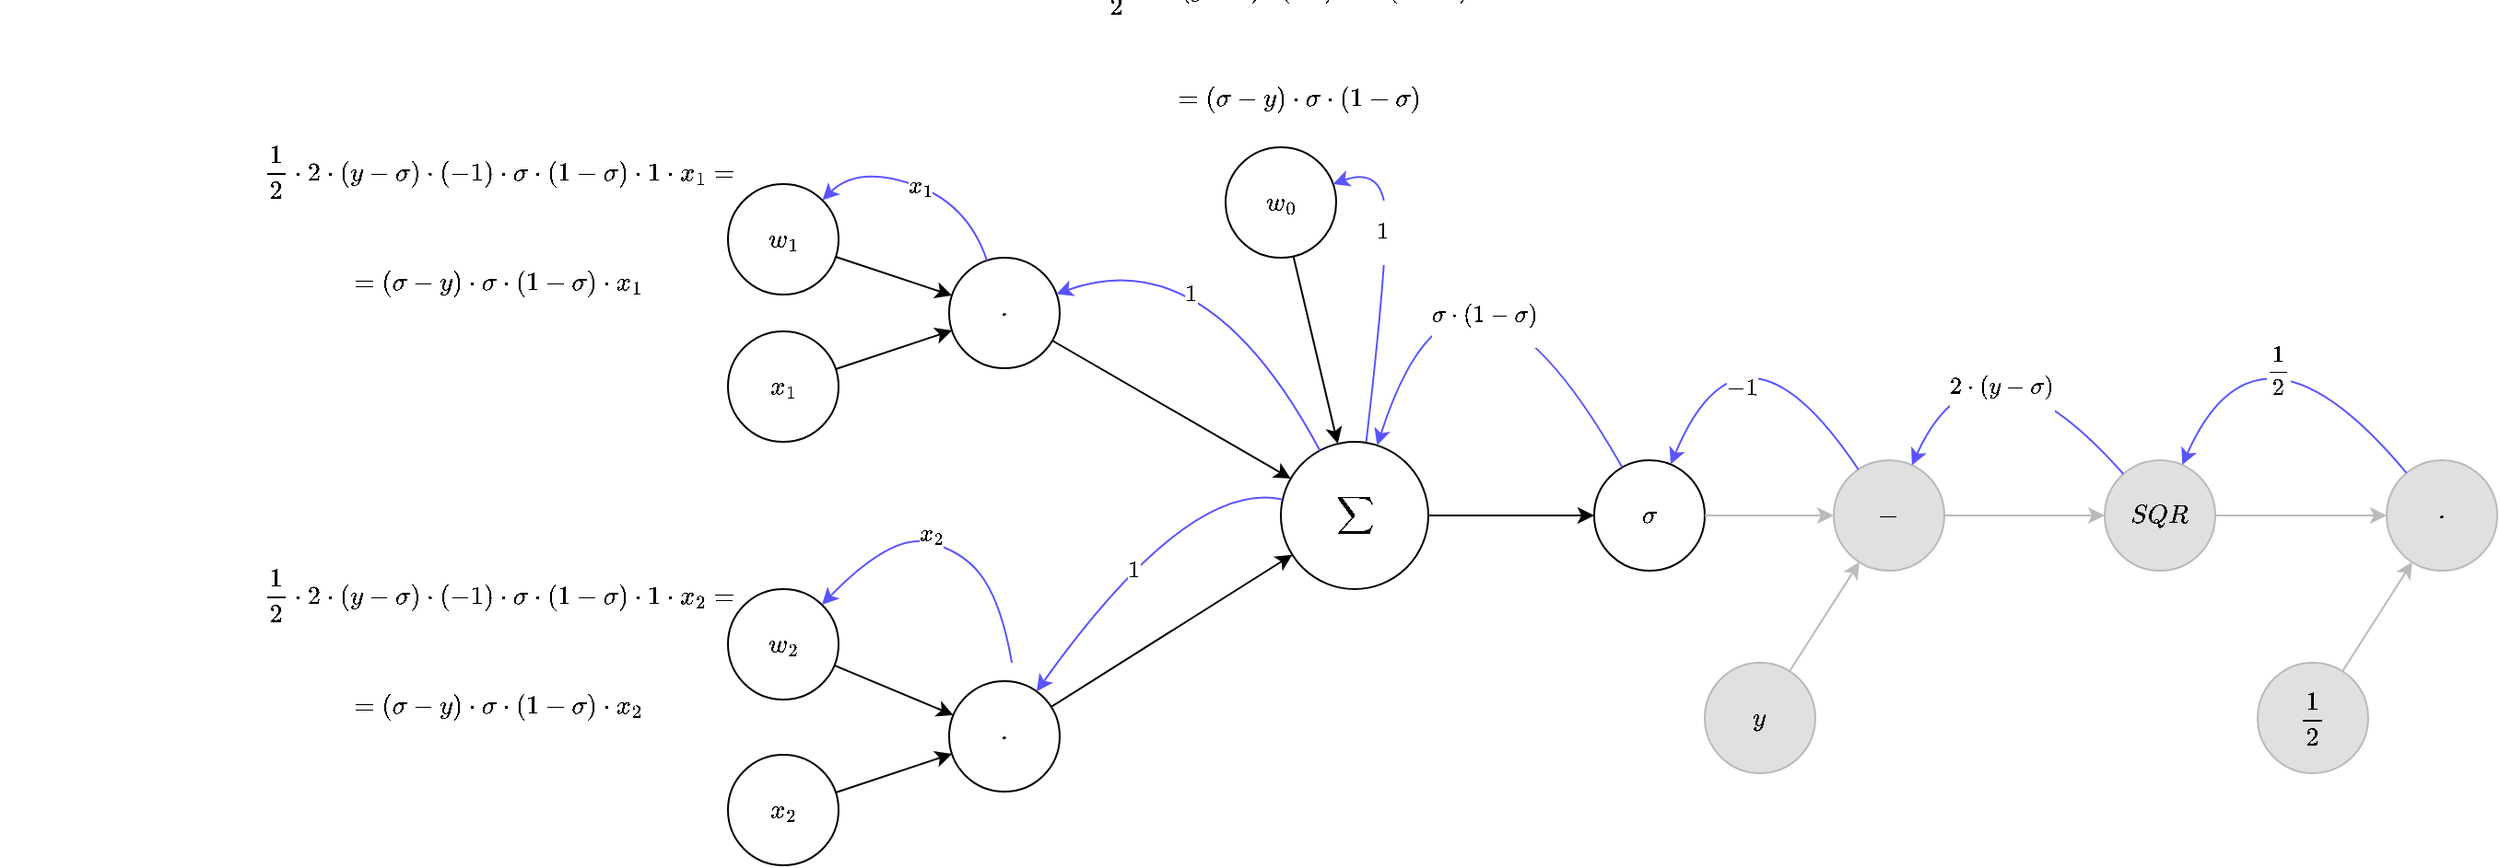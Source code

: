 <mxfile version="24.2.3" type="github">
  <diagram id="C5RBs43oDa-KdzZeNtuy" name="Page-1">
    <mxGraphModel dx="1780" dy="769" grid="1" gridSize="10" guides="1" tooltips="1" connect="1" arrows="1" fold="1" page="1" pageScale="1" pageWidth="827" pageHeight="1169" math="1" shadow="0">
      <root>
        <mxCell id="WIyWlLk6GJQsqaUBKTNV-0" />
        <mxCell id="WIyWlLk6GJQsqaUBKTNV-1" parent="WIyWlLk6GJQsqaUBKTNV-0" />
        <mxCell id="ko89oXRe9S6pSw9EBMv3-0" value="&lt;span style=&quot;color: rgb(0, 0, 0); font-family: Helvetica; font-size: 12px; font-style: normal; font-variant-ligatures: normal; font-variant-caps: normal; font-weight: 400; letter-spacing: normal; orphans: 2; text-align: center; text-indent: 0px; text-transform: none; widows: 2; word-spacing: 0px; -webkit-text-stroke-width: 0px; white-space: normal; background-color: rgb(251, 251, 251); text-decoration-thickness: initial; text-decoration-style: initial; text-decoration-color: initial; display: inline !important; float: none;&quot;&gt;$$w_1$$&lt;/span&gt;" style="ellipse;whiteSpace=wrap;html=1;aspect=fixed;" vertex="1" parent="WIyWlLk6GJQsqaUBKTNV-1">
          <mxGeometry x="645" y="210" width="60" height="60" as="geometry" />
        </mxCell>
        <mxCell id="ko89oXRe9S6pSw9EBMv3-2" value="&lt;span style=&quot;color: rgb(0, 0, 0); font-family: Helvetica; font-size: 12px; font-style: normal; font-variant-ligatures: normal; font-variant-caps: normal; font-weight: 400; letter-spacing: normal; orphans: 2; text-align: center; text-indent: 0px; text-transform: none; widows: 2; word-spacing: 0px; -webkit-text-stroke-width: 0px; white-space: normal; background-color: rgb(251, 251, 251); text-decoration-thickness: initial; text-decoration-style: initial; text-decoration-color: initial; display: inline !important; float: none;&quot;&gt;$$w_2$$&lt;/span&gt;" style="ellipse;whiteSpace=wrap;html=1;aspect=fixed;" vertex="1" parent="WIyWlLk6GJQsqaUBKTNV-1">
          <mxGeometry x="645" y="430" width="60" height="60" as="geometry" />
        </mxCell>
        <mxCell id="ko89oXRe9S6pSw9EBMv3-3" value="$$\cdot$$" style="ellipse;whiteSpace=wrap;html=1;aspect=fixed;" vertex="1" parent="WIyWlLk6GJQsqaUBKTNV-1">
          <mxGeometry x="765" y="250" width="60" height="60" as="geometry" />
        </mxCell>
        <mxCell id="ko89oXRe9S6pSw9EBMv3-4" value="$$\cdot$$" style="ellipse;whiteSpace=wrap;html=1;aspect=fixed;" vertex="1" parent="WIyWlLk6GJQsqaUBKTNV-1">
          <mxGeometry x="765" y="480" width="60" height="60" as="geometry" />
        </mxCell>
        <mxCell id="ko89oXRe9S6pSw9EBMv3-5" value="$$x_1$$" style="ellipse;whiteSpace=wrap;html=1;aspect=fixed;" vertex="1" parent="WIyWlLk6GJQsqaUBKTNV-1">
          <mxGeometry x="645" y="290" width="60" height="60" as="geometry" />
        </mxCell>
        <mxCell id="ko89oXRe9S6pSw9EBMv3-6" value="$$x_2$$" style="ellipse;whiteSpace=wrap;html=1;aspect=fixed;" vertex="1" parent="WIyWlLk6GJQsqaUBKTNV-1">
          <mxGeometry x="645" y="520" width="60" height="60" as="geometry" />
        </mxCell>
        <mxCell id="ko89oXRe9S6pSw9EBMv3-8" value="" style="endArrow=classic;html=1;rounded=0;" edge="1" parent="WIyWlLk6GJQsqaUBKTNV-1" source="ko89oXRe9S6pSw9EBMv3-0" target="ko89oXRe9S6pSw9EBMv3-3">
          <mxGeometry width="50" height="50" relative="1" as="geometry">
            <mxPoint x="945" y="430" as="sourcePoint" />
            <mxPoint x="995" y="380" as="targetPoint" />
          </mxGeometry>
        </mxCell>
        <mxCell id="ko89oXRe9S6pSw9EBMv3-9" value="" style="endArrow=classic;html=1;rounded=0;" edge="1" parent="WIyWlLk6GJQsqaUBKTNV-1" source="ko89oXRe9S6pSw9EBMv3-5" target="ko89oXRe9S6pSw9EBMv3-3">
          <mxGeometry width="50" height="50" relative="1" as="geometry">
            <mxPoint x="945" y="430" as="sourcePoint" />
            <mxPoint x="995" y="380" as="targetPoint" />
          </mxGeometry>
        </mxCell>
        <mxCell id="ko89oXRe9S6pSw9EBMv3-10" value="" style="endArrow=classic;html=1;rounded=0;" edge="1" parent="WIyWlLk6GJQsqaUBKTNV-1" source="ko89oXRe9S6pSw9EBMv3-2" target="ko89oXRe9S6pSw9EBMv3-4">
          <mxGeometry width="50" height="50" relative="1" as="geometry">
            <mxPoint x="945" y="430" as="sourcePoint" />
            <mxPoint x="995" y="380" as="targetPoint" />
          </mxGeometry>
        </mxCell>
        <mxCell id="ko89oXRe9S6pSw9EBMv3-11" value="" style="endArrow=classic;html=1;rounded=0;" edge="1" parent="WIyWlLk6GJQsqaUBKTNV-1" source="ko89oXRe9S6pSw9EBMv3-6" target="ko89oXRe9S6pSw9EBMv3-4">
          <mxGeometry width="50" height="50" relative="1" as="geometry">
            <mxPoint x="945" y="430" as="sourcePoint" />
            <mxPoint x="995" y="380" as="targetPoint" />
          </mxGeometry>
        </mxCell>
        <mxCell id="ko89oXRe9S6pSw9EBMv3-12" value="$$\sum$$" style="ellipse;whiteSpace=wrap;html=1;aspect=fixed;" vertex="1" parent="WIyWlLk6GJQsqaUBKTNV-1">
          <mxGeometry x="945" y="350" width="80" height="80" as="geometry" />
        </mxCell>
        <mxCell id="ko89oXRe9S6pSw9EBMv3-13" value="" style="endArrow=classic;html=1;rounded=0;" edge="1" parent="WIyWlLk6GJQsqaUBKTNV-1" source="ko89oXRe9S6pSw9EBMv3-3" target="ko89oXRe9S6pSw9EBMv3-12">
          <mxGeometry width="50" height="50" relative="1" as="geometry">
            <mxPoint x="1015" y="430" as="sourcePoint" />
            <mxPoint x="1065" y="380" as="targetPoint" />
          </mxGeometry>
        </mxCell>
        <mxCell id="ko89oXRe9S6pSw9EBMv3-14" value="" style="endArrow=classic;html=1;rounded=0;" edge="1" parent="WIyWlLk6GJQsqaUBKTNV-1" source="ko89oXRe9S6pSw9EBMv3-4" target="ko89oXRe9S6pSw9EBMv3-12">
          <mxGeometry width="50" height="50" relative="1" as="geometry">
            <mxPoint x="881" y="311" as="sourcePoint" />
            <mxPoint x="976" y="377" as="targetPoint" />
          </mxGeometry>
        </mxCell>
        <mxCell id="ko89oXRe9S6pSw9EBMv3-16" value="$$\sigma$$" style="ellipse;whiteSpace=wrap;html=1;aspect=fixed;" vertex="1" parent="WIyWlLk6GJQsqaUBKTNV-1">
          <mxGeometry x="1115" y="360" width="60" height="60" as="geometry" />
        </mxCell>
        <mxCell id="ko89oXRe9S6pSw9EBMv3-17" value="" style="endArrow=classic;html=1;rounded=0;" edge="1" parent="WIyWlLk6GJQsqaUBKTNV-1" source="ko89oXRe9S6pSw9EBMv3-12" target="ko89oXRe9S6pSw9EBMv3-16">
          <mxGeometry width="50" height="50" relative="1" as="geometry">
            <mxPoint x="1015" y="430" as="sourcePoint" />
            <mxPoint x="1065" y="380" as="targetPoint" />
          </mxGeometry>
        </mxCell>
        <mxCell id="ko89oXRe9S6pSw9EBMv3-18" value="$$-$$" style="ellipse;whiteSpace=wrap;html=1;aspect=fixed;fillColor=#E0E0E0;strokeColor=#BABABA;" vertex="1" parent="WIyWlLk6GJQsqaUBKTNV-1">
          <mxGeometry x="1245" y="360" width="60" height="60" as="geometry" />
        </mxCell>
        <mxCell id="ko89oXRe9S6pSw9EBMv3-19" value="" style="endArrow=classic;html=1;rounded=0;strokeColor=#BABABA;" edge="1" parent="WIyWlLk6GJQsqaUBKTNV-1" source="ko89oXRe9S6pSw9EBMv3-16" target="ko89oXRe9S6pSw9EBMv3-18">
          <mxGeometry width="50" height="50" relative="1" as="geometry">
            <mxPoint x="1015" y="430" as="sourcePoint" />
            <mxPoint x="1065" y="380" as="targetPoint" />
          </mxGeometry>
        </mxCell>
        <mxCell id="ko89oXRe9S6pSw9EBMv3-20" value="$$SQR$$" style="ellipse;whiteSpace=wrap;html=1;aspect=fixed;fillColor=#E0E0E0;strokeColor=#BABABA;" vertex="1" parent="WIyWlLk6GJQsqaUBKTNV-1">
          <mxGeometry x="1392" y="360" width="60" height="60" as="geometry" />
        </mxCell>
        <mxCell id="ko89oXRe9S6pSw9EBMv3-21" value="" style="endArrow=classic;html=1;rounded=0;strokeColor=#BABABA;" edge="1" parent="WIyWlLk6GJQsqaUBKTNV-1" source="ko89oXRe9S6pSw9EBMv3-18" target="ko89oXRe9S6pSw9EBMv3-20">
          <mxGeometry width="50" height="50" relative="1" as="geometry">
            <mxPoint x="1015" y="430" as="sourcePoint" />
            <mxPoint x="1065" y="380" as="targetPoint" />
          </mxGeometry>
        </mxCell>
        <mxCell id="ko89oXRe9S6pSw9EBMv3-23" value="&lt;span style=&quot;color: rgb(0, 0, 0); font-family: Helvetica; font-size: 12px; font-style: normal; font-variant-ligatures: normal; font-variant-caps: normal; font-weight: 400; letter-spacing: normal; orphans: 2; text-align: center; text-indent: 0px; text-transform: none; widows: 2; word-spacing: 0px; -webkit-text-stroke-width: 0px; white-space: normal; background-color: rgb(251, 251, 251); text-decoration-thickness: initial; text-decoration-style: initial; text-decoration-color: initial; display: inline !important; float: none;&quot;&gt;$$w_0$$&lt;/span&gt;" style="ellipse;whiteSpace=wrap;html=1;aspect=fixed;" vertex="1" parent="WIyWlLk6GJQsqaUBKTNV-1">
          <mxGeometry x="915" y="190" width="60" height="60" as="geometry" />
        </mxCell>
        <mxCell id="ko89oXRe9S6pSw9EBMv3-24" value="" style="endArrow=classic;html=1;rounded=0;" edge="1" parent="WIyWlLk6GJQsqaUBKTNV-1" source="ko89oXRe9S6pSw9EBMv3-23" target="ko89oXRe9S6pSw9EBMv3-12">
          <mxGeometry width="50" height="50" relative="1" as="geometry">
            <mxPoint x="1015" y="330" as="sourcePoint" />
            <mxPoint x="1065" y="280" as="targetPoint" />
          </mxGeometry>
        </mxCell>
        <mxCell id="ko89oXRe9S6pSw9EBMv3-26" value="$$\cdot$$" style="ellipse;whiteSpace=wrap;html=1;aspect=fixed;fillColor=#E0E0E0;strokeColor=#BABABA;" vertex="1" parent="WIyWlLk6GJQsqaUBKTNV-1">
          <mxGeometry x="1545" y="360" width="60" height="60" as="geometry" />
        </mxCell>
        <mxCell id="ko89oXRe9S6pSw9EBMv3-27" value="$$\dfrac{1}{2}$$" style="ellipse;whiteSpace=wrap;html=1;aspect=fixed;fillColor=#E0E0E0;strokeColor=#BABABA;" vertex="1" parent="WIyWlLk6GJQsqaUBKTNV-1">
          <mxGeometry x="1475" y="470" width="60" height="60" as="geometry" />
        </mxCell>
        <mxCell id="ko89oXRe9S6pSw9EBMv3-28" value="" style="endArrow=classic;html=1;rounded=0;strokeColor=#BABABA;" edge="1" parent="WIyWlLk6GJQsqaUBKTNV-1" source="ko89oXRe9S6pSw9EBMv3-27" target="ko89oXRe9S6pSw9EBMv3-26">
          <mxGeometry width="50" height="50" relative="1" as="geometry">
            <mxPoint x="1115" y="510" as="sourcePoint" />
            <mxPoint x="1065" y="380" as="targetPoint" />
          </mxGeometry>
        </mxCell>
        <mxCell id="ko89oXRe9S6pSw9EBMv3-29" value="" style="endArrow=classic;html=1;rounded=0;strokeColor=#BABABA;" edge="1" parent="WIyWlLk6GJQsqaUBKTNV-1" source="ko89oXRe9S6pSw9EBMv3-20" target="ko89oXRe9S6pSw9EBMv3-26">
          <mxGeometry width="50" height="50" relative="1" as="geometry">
            <mxPoint x="1015" y="430" as="sourcePoint" />
            <mxPoint x="1065" y="380" as="targetPoint" />
          </mxGeometry>
        </mxCell>
        <mxCell id="ko89oXRe9S6pSw9EBMv3-31" value="$$y$$" style="ellipse;whiteSpace=wrap;html=1;aspect=fixed;fillColor=#E0E0E0;strokeColor=#BABABA;" vertex="1" parent="WIyWlLk6GJQsqaUBKTNV-1">
          <mxGeometry x="1175" y="470" width="60" height="60" as="geometry" />
        </mxCell>
        <mxCell id="ko89oXRe9S6pSw9EBMv3-32" value="" style="endArrow=classic;html=1;rounded=0;strokeColor=#BABABA;" edge="1" parent="WIyWlLk6GJQsqaUBKTNV-1" source="ko89oXRe9S6pSw9EBMv3-31" target="ko89oXRe9S6pSw9EBMv3-18">
          <mxGeometry width="50" height="50" relative="1" as="geometry">
            <mxPoint x="1195" y="430" as="sourcePoint" />
            <mxPoint x="1245" y="380" as="targetPoint" />
          </mxGeometry>
        </mxCell>
        <mxCell id="ko89oXRe9S6pSw9EBMv3-48" value="" style="curved=1;endArrow=classic;html=1;rounded=0;strokeColor=#5A54FF;" edge="1" parent="WIyWlLk6GJQsqaUBKTNV-1" source="ko89oXRe9S6pSw9EBMv3-26" target="ko89oXRe9S6pSw9EBMv3-20">
          <mxGeometry width="50" height="50" relative="1" as="geometry">
            <mxPoint x="1397.0" y="320.0" as="sourcePoint" />
            <mxPoint x="1317.0" y="320.0" as="targetPoint" />
            <Array as="points">
              <mxPoint x="1475" y="270" />
            </Array>
          </mxGeometry>
        </mxCell>
        <mxCell id="ko89oXRe9S6pSw9EBMv3-54" value="$$\dfrac{1}{2}$$" style="edgeLabel;html=1;align=center;verticalAlign=middle;resizable=0;points=[];strokeColor=#4DA0FF;" vertex="1" connectable="0" parent="ko89oXRe9S6pSw9EBMv3-48">
          <mxGeometry x="0.318" y="12" relative="1" as="geometry">
            <mxPoint x="9" y="14" as="offset" />
          </mxGeometry>
        </mxCell>
        <mxCell id="ko89oXRe9S6pSw9EBMv3-49" value="" style="curved=1;endArrow=classic;html=1;rounded=0;strokeColor=#5A54FF;" edge="1" parent="WIyWlLk6GJQsqaUBKTNV-1" source="ko89oXRe9S6pSw9EBMv3-20" target="ko89oXRe9S6pSw9EBMv3-18">
          <mxGeometry width="50" height="50" relative="1" as="geometry">
            <mxPoint x="1296.6" y="320.0" as="sourcePoint" />
            <mxPoint x="1216.6" y="320.0" as="targetPoint" />
            <Array as="points">
              <mxPoint x="1325" y="280" />
            </Array>
          </mxGeometry>
        </mxCell>
        <mxCell id="ko89oXRe9S6pSw9EBMv3-55" value="$$2 \cdot (y-\sigma)$$" style="edgeLabel;html=1;align=center;verticalAlign=middle;resizable=0;points=[];" vertex="1" connectable="0" parent="ko89oXRe9S6pSw9EBMv3-49">
          <mxGeometry x="0.341" y="16" relative="1" as="geometry">
            <mxPoint x="5" y="13" as="offset" />
          </mxGeometry>
        </mxCell>
        <mxCell id="ko89oXRe9S6pSw9EBMv3-50" value="" style="curved=1;endArrow=classic;html=1;rounded=0;strokeColor=#5A54FF;" edge="1" parent="WIyWlLk6GJQsqaUBKTNV-1" source="ko89oXRe9S6pSw9EBMv3-18" target="ko89oXRe9S6pSw9EBMv3-16">
          <mxGeometry width="50" height="50" relative="1" as="geometry">
            <mxPoint x="1193.706" y="320.0" as="sourcePoint" />
            <mxPoint x="1103.118" y="320.0" as="targetPoint" />
            <Array as="points">
              <mxPoint x="1195" y="270" />
            </Array>
          </mxGeometry>
        </mxCell>
        <mxCell id="ko89oXRe9S6pSw9EBMv3-56" value="$$-1$$" style="edgeLabel;html=1;align=center;verticalAlign=middle;resizable=0;points=[];" vertex="1" connectable="0" parent="ko89oXRe9S6pSw9EBMv3-50">
          <mxGeometry x="0.431" y="14" relative="1" as="geometry">
            <mxPoint x="2" y="9" as="offset" />
          </mxGeometry>
        </mxCell>
        <mxCell id="ko89oXRe9S6pSw9EBMv3-51" value="" style="curved=1;endArrow=classic;html=1;rounded=0;strokeColor=#5A54FF;" edge="1" parent="WIyWlLk6GJQsqaUBKTNV-1" source="ko89oXRe9S6pSw9EBMv3-16" target="ko89oXRe9S6pSw9EBMv3-12">
          <mxGeometry width="50" height="50" relative="1" as="geometry">
            <mxPoint x="1088.76" y="320.0" as="sourcePoint" />
            <mxPoint x="992.909" y="305.0" as="targetPoint" />
            <Array as="points">
              <mxPoint x="1043" y="210" />
            </Array>
          </mxGeometry>
        </mxCell>
        <mxCell id="ko89oXRe9S6pSw9EBMv3-57" value="$$\sigma \cdot (1-\sigma)$$" style="edgeLabel;html=1;align=center;verticalAlign=middle;resizable=0;points=[];" vertex="1" connectable="0" parent="ko89oXRe9S6pSw9EBMv3-51">
          <mxGeometry x="0.446" y="18" relative="1" as="geometry">
            <mxPoint x="13" y="9" as="offset" />
          </mxGeometry>
        </mxCell>
        <mxCell id="ko89oXRe9S6pSw9EBMv3-52" value="" style="curved=1;endArrow=classic;html=1;rounded=0;strokeColor=#5A54FF;" edge="1" parent="WIyWlLk6GJQsqaUBKTNV-1" source="ko89oXRe9S6pSw9EBMv3-12" target="ko89oXRe9S6pSw9EBMv3-3">
          <mxGeometry width="50" height="50" relative="1" as="geometry">
            <mxPoint x="970" y="305.0" as="sourcePoint" />
            <mxPoint x="825" y="229.091" as="targetPoint" />
            <Array as="points">
              <mxPoint x="905" y="240" />
            </Array>
          </mxGeometry>
        </mxCell>
        <mxCell id="ko89oXRe9S6pSw9EBMv3-58" value="$$1$$" style="edgeLabel;html=1;align=center;verticalAlign=middle;resizable=0;points=[];" vertex="1" connectable="0" parent="ko89oXRe9S6pSw9EBMv3-52">
          <mxGeometry x="0.283" y="9" relative="1" as="geometry">
            <mxPoint x="-4" y="18" as="offset" />
          </mxGeometry>
        </mxCell>
        <mxCell id="ko89oXRe9S6pSw9EBMv3-53" value="" style="curved=1;endArrow=classic;html=1;rounded=0;strokeColor=#5A54FF;" edge="1" parent="WIyWlLk6GJQsqaUBKTNV-1" source="ko89oXRe9S6pSw9EBMv3-12" target="ko89oXRe9S6pSw9EBMv3-4">
          <mxGeometry width="50" height="50" relative="1" as="geometry">
            <mxPoint x="970" y="305.0" as="sourcePoint" />
            <mxPoint x="804.231" y="430.0" as="targetPoint" />
            <Array as="points">
              <mxPoint x="895" y="370" />
            </Array>
          </mxGeometry>
        </mxCell>
        <mxCell id="ko89oXRe9S6pSw9EBMv3-61" value="$$1$$" style="edgeLabel;html=1;align=center;verticalAlign=middle;resizable=0;points=[];" vertex="1" connectable="0" parent="ko89oXRe9S6pSw9EBMv3-53">
          <mxGeometry x="0.265" y="4" relative="1" as="geometry">
            <mxPoint x="8" y="-10" as="offset" />
          </mxGeometry>
        </mxCell>
        <mxCell id="ko89oXRe9S6pSw9EBMv3-59" value="" style="curved=1;endArrow=classic;html=1;rounded=0;strokeColor=#5A54FF;" edge="1" parent="WIyWlLk6GJQsqaUBKTNV-1" source="ko89oXRe9S6pSw9EBMv3-3" target="ko89oXRe9S6pSw9EBMv3-0">
          <mxGeometry width="50" height="50" relative="1" as="geometry">
            <mxPoint x="795" y="210" as="sourcePoint" />
            <mxPoint x="845" y="140" as="targetPoint" />
            <Array as="points">
              <mxPoint x="775" y="220" />
              <mxPoint x="715" y="200" />
            </Array>
          </mxGeometry>
        </mxCell>
        <mxCell id="ko89oXRe9S6pSw9EBMv3-60" value="$$x_1$$" style="edgeLabel;html=1;align=center;verticalAlign=middle;resizable=0;points=[];" vertex="1" connectable="0" parent="ko89oXRe9S6pSw9EBMv3-59">
          <mxGeometry x="-0.041" y="7" relative="1" as="geometry">
            <mxPoint y="-8" as="offset" />
          </mxGeometry>
        </mxCell>
        <mxCell id="ko89oXRe9S6pSw9EBMv3-62" value="" style="curved=1;endArrow=classic;html=1;rounded=0;strokeColor=#5A54FF;" edge="1" parent="WIyWlLk6GJQsqaUBKTNV-1" target="ko89oXRe9S6pSw9EBMv3-2">
          <mxGeometry width="50" height="50" relative="1" as="geometry">
            <mxPoint x="799.036" y="469.999" as="sourcePoint" />
            <mxPoint x="705.003" y="428.407" as="targetPoint" />
            <Array as="points">
              <mxPoint x="793.79" y="439.62" />
              <mxPoint x="773.79" y="409.62" />
              <mxPoint x="733.79" y="399.62" />
            </Array>
          </mxGeometry>
        </mxCell>
        <mxCell id="ko89oXRe9S6pSw9EBMv3-63" value="$$x_2$$" style="edgeLabel;html=1;align=center;verticalAlign=middle;resizable=0;points=[];" vertex="1" connectable="0" parent="ko89oXRe9S6pSw9EBMv3-62">
          <mxGeometry x="0.305" y="16" relative="1" as="geometry">
            <mxPoint x="23" y="-16" as="offset" />
          </mxGeometry>
        </mxCell>
        <mxCell id="ko89oXRe9S6pSw9EBMv3-65" value="" style="curved=1;endArrow=classic;html=1;rounded=0;strokeColor=#5A54FF;" edge="1" parent="WIyWlLk6GJQsqaUBKTNV-1" target="ko89oXRe9S6pSw9EBMv3-23">
          <mxGeometry width="50" height="50" relative="1" as="geometry">
            <mxPoint x="991.322" y="350.003" as="sourcePoint" />
            <mxPoint x="975.004" y="209.443" as="targetPoint" />
            <Array as="points">
              <mxPoint x="1001.83" y="259.75" />
              <mxPoint x="1001.83" y="199.75" />
            </Array>
          </mxGeometry>
        </mxCell>
        <mxCell id="ko89oXRe9S6pSw9EBMv3-67" value="$$1$$" style="edgeLabel;html=1;align=center;verticalAlign=middle;resizable=0;points=[];" vertex="1" connectable="0" parent="ko89oXRe9S6pSw9EBMv3-65">
          <mxGeometry x="0.25" y="9" relative="1" as="geometry">
            <mxPoint x="7" y="-2" as="offset" />
          </mxGeometry>
        </mxCell>
        <mxCell id="ko89oXRe9S6pSw9EBMv3-71" value="$$\dfrac{1}{2} \cdot 2 \cdot (y-\sigma) \cdot (-1) \cdot \sigma \cdot (1-\sigma) \cdot 1 \cdot&amp;nbsp; x_1=$$&lt;br&gt;$$=(\sigma - y) \cdot \sigma \cdot (1 - \sigma) \cdot x_1$$" style="text;html=1;align=center;verticalAlign=middle;resizable=0;points=[];autosize=1;strokeColor=none;fillColor=none;" vertex="1" parent="WIyWlLk6GJQsqaUBKTNV-1">
          <mxGeometry x="250" y="210" width="540" height="40" as="geometry" />
        </mxCell>
        <mxCell id="ko89oXRe9S6pSw9EBMv3-72" value="$$\dfrac{1}{2} \cdot 2 \cdot (y-\sigma) \cdot (-1) \cdot \sigma \cdot (1-\sigma) \cdot 1 \cdot&amp;nbsp; x_2=$$&lt;br&gt;$$=(\sigma - y) \cdot \sigma \cdot (1 - \sigma) \cdot x_2$$" style="text;html=1;align=center;verticalAlign=middle;resizable=0;points=[];autosize=1;strokeColor=none;fillColor=none;" vertex="1" parent="WIyWlLk6GJQsqaUBKTNV-1">
          <mxGeometry x="250" y="440" width="540" height="40" as="geometry" />
        </mxCell>
        <mxCell id="ko89oXRe9S6pSw9EBMv3-73" value="$$\dfrac{1}{2} \cdot 2 \cdot (y-\sigma) \cdot (-1) \cdot \sigma \cdot (1-\sigma)=$$&lt;br&gt;$$=(\sigma - y) \cdot \sigma \cdot (1 - \sigma)$$" style="text;html=1;align=center;verticalAlign=middle;resizable=0;points=[];autosize=1;strokeColor=none;fillColor=none;" vertex="1" parent="WIyWlLk6GJQsqaUBKTNV-1">
          <mxGeometry x="730" y="110" width="450" height="40" as="geometry" />
        </mxCell>
      </root>
    </mxGraphModel>
  </diagram>
</mxfile>
